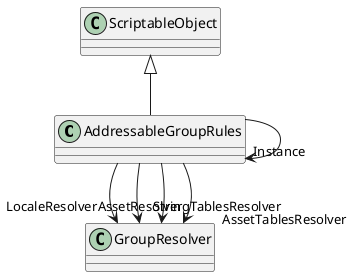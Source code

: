 @startuml
class AddressableGroupRules {
}
ScriptableObject <|-- AddressableGroupRules
AddressableGroupRules --> "Instance" AddressableGroupRules
AddressableGroupRules --> "LocaleResolver" GroupResolver
AddressableGroupRules --> "StringTablesResolver" GroupResolver
AddressableGroupRules --> "AssetTablesResolver" GroupResolver
AddressableGroupRules --> "AssetResolver" GroupResolver
@enduml
